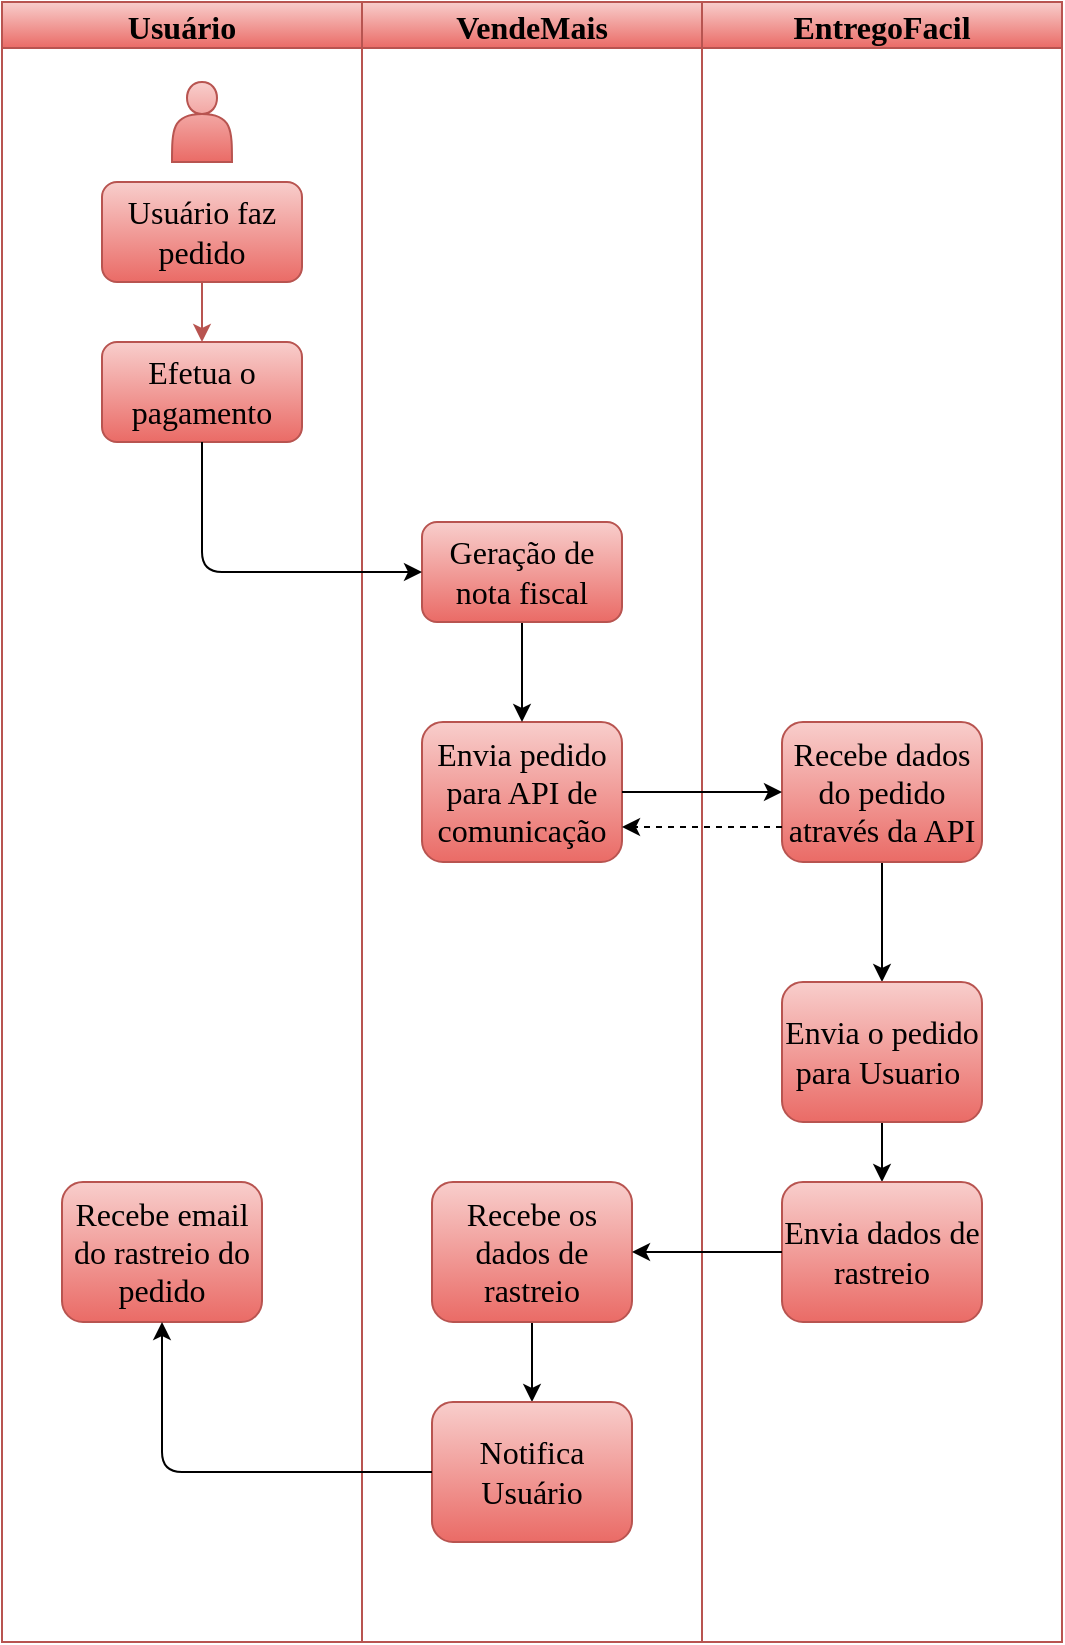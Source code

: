 <mxfile>
    <diagram id="0eK74NNeHIrm08uODeEm" name="Page-1">
        <mxGraphModel dx="777" dy="449" grid="1" gridSize="10" guides="1" tooltips="1" connect="1" arrows="1" fold="1" page="1" pageScale="1" pageWidth="850" pageHeight="1100" math="0" shadow="0">
            <root>
                <mxCell id="0"/>
                <mxCell id="1" parent="0"/>
                <mxCell id="24" value="Usuário" style="swimlane;labelBackgroundColor=none;fontFamily=Times New Roman;fontSize=16;fillColor=#f8cecc;strokeColor=#b85450;gradientColor=#ea6b66;" vertex="1" parent="1">
                    <mxGeometry x="110" y="30" width="180" height="820" as="geometry"/>
                </mxCell>
                <mxCell id="25" value="" style="shape=actor;whiteSpace=wrap;html=1;labelBackgroundColor=none;fontFamily=Times New Roman;fontSize=16;fillColor=#f8cecc;strokeColor=#b85450;gradientColor=#ea6b66;" vertex="1" parent="24">
                    <mxGeometry x="85" y="40" width="30" height="40" as="geometry"/>
                </mxCell>
                <mxCell id="33" style="edgeStyle=none;html=1;entryX=0.5;entryY=0;entryDx=0;entryDy=0;fontFamily=Times New Roman;fontSize=16;fontColor=#000000;fillColor=#f8cecc;strokeColor=#b85450;gradientColor=#ea6b66;" edge="1" parent="24" source="14" target="20">
                    <mxGeometry relative="1" as="geometry"/>
                </mxCell>
                <mxCell id="14" value="&lt;font color=&quot;#000000&quot;&gt;Usuário faz pedido&lt;/font&gt;" style="rounded=1;whiteSpace=wrap;html=1;labelBackgroundColor=none;fontFamily=Times New Roman;fontSize=16;fillColor=#f8cecc;strokeColor=#b85450;gradientColor=#ea6b66;" vertex="1" parent="24">
                    <mxGeometry x="50" y="90" width="100" height="50" as="geometry"/>
                </mxCell>
                <mxCell id="20" value="&lt;font color=&quot;#000000&quot;&gt;Efetua o pagamento&lt;/font&gt;" style="rounded=1;whiteSpace=wrap;html=1;labelBackgroundColor=none;fontFamily=Times New Roman;fontSize=16;fillColor=#f8cecc;strokeColor=#b85450;gradientColor=#ea6b66;" vertex="1" parent="24">
                    <mxGeometry x="50" y="170" width="100" height="50" as="geometry"/>
                </mxCell>
                <mxCell id="53" value="&lt;font color=&quot;#000000&quot;&gt;Recebe email do rastreio do pedido&lt;/font&gt;" style="rounded=1;whiteSpace=wrap;html=1;labelBackgroundColor=none;fontFamily=Times New Roman;fontSize=16;fillColor=#f8cecc;strokeColor=#b85450;gradientColor=#ea6b66;" vertex="1" parent="24">
                    <mxGeometry x="30" y="590" width="100" height="70" as="geometry"/>
                </mxCell>
                <mxCell id="27" value="VendeMais" style="swimlane;labelBackgroundColor=none;fontFamily=Times New Roman;fontSize=16;fillColor=#f8cecc;strokeColor=#b85450;gradientColor=#ea6b66;" vertex="1" parent="1">
                    <mxGeometry x="290" y="30" width="170" height="820" as="geometry"/>
                </mxCell>
                <mxCell id="34" value="&lt;font color=&quot;#000000&quot;&gt;Envia pedido para API de comunicação&lt;/font&gt;" style="rounded=1;whiteSpace=wrap;html=1;labelBackgroundColor=none;fontFamily=Times New Roman;fontSize=16;fillColor=#f8cecc;strokeColor=#b85450;gradientColor=#ea6b66;" vertex="1" parent="27">
                    <mxGeometry x="30" y="360" width="100" height="70" as="geometry"/>
                </mxCell>
                <mxCell id="43" style="edgeStyle=none;html=1;fontFamily=Times New Roman;fontSize=16;fontColor=#000000;" edge="1" parent="27" source="41" target="34">
                    <mxGeometry relative="1" as="geometry"/>
                </mxCell>
                <mxCell id="41" value="&lt;font color=&quot;#000000&quot;&gt;Geração de nota fiscal&lt;/font&gt;" style="rounded=1;whiteSpace=wrap;html=1;labelBackgroundColor=none;fontFamily=Times New Roman;fontSize=16;fillColor=#f8cecc;strokeColor=#b85450;gradientColor=#ea6b66;" vertex="1" parent="27">
                    <mxGeometry x="30" y="260" width="100" height="50" as="geometry"/>
                </mxCell>
                <mxCell id="56" style="edgeStyle=none;html=1;fontFamily=Times New Roman;fontSize=16;fontColor=#000000;" edge="1" parent="27" source="52" target="55">
                    <mxGeometry relative="1" as="geometry"/>
                </mxCell>
                <mxCell id="52" value="&lt;font color=&quot;#000000&quot;&gt;Recebe os dados de rastreio&lt;/font&gt;&lt;span style=&quot;color: rgba(0, 0, 0, 0); font-family: monospace; font-size: 0px; text-align: start;&quot;&gt;%3CmxGraphModel%3E%3Croot%3E%3CmxCell%20id%3D%220%22%2F%3E%3CmxCell%20id%3D%221%22%20parent%3D%220%22%2F%3E%3CmxCell%20id%3D%222%22%20value%3D%22%26lt%3Bfont%20color%3D%26quot%3B%23000000%26quot%3B%26gt%3BEnvia%20dados%20de%20rastreio%26lt%3B%2Ffont%26gt%3B%22%20style%3D%22rounded%3D1%3BwhiteSpace%3Dwrap%3Bhtml%3D1%3BlabelBackgroundColor%3Dnone%3BfontFamily%3DTimes%20New%20Roman%3BfontSize%3D16%3BfillColor%3D%23f8cecc%3BstrokeColor%3D%23b85450%3BgradientColor%3D%23ea6b66%3B%22%20vertex%3D%221%22%20parent%3D%221%22%3E%3CmxGeometry%20x%3D%22500%22%20y%3D%22620%22%20width%3D%22100%22%20height%3D%2270%22%20as%3D%22geometry%22%2F%3E%3C%2FmxCell%3E%3C%2Froot%3E%3C%2FmxGraphModel%3E&lt;/span&gt;" style="rounded=1;whiteSpace=wrap;html=1;labelBackgroundColor=none;fontFamily=Times New Roman;fontSize=16;fillColor=#f8cecc;strokeColor=#b85450;gradientColor=#ea6b66;" vertex="1" parent="27">
                    <mxGeometry x="35" y="590" width="100" height="70" as="geometry"/>
                </mxCell>
                <mxCell id="55" value="&lt;font color=&quot;#000000&quot;&gt;Notifica Usuário&lt;/font&gt;" style="rounded=1;whiteSpace=wrap;html=1;labelBackgroundColor=none;fontFamily=Times New Roman;fontSize=16;fillColor=#f8cecc;strokeColor=#b85450;gradientColor=#ea6b66;" vertex="1" parent="27">
                    <mxGeometry x="35" y="700" width="100" height="70" as="geometry"/>
                </mxCell>
                <mxCell id="31" value="EntregoFacil" style="swimlane;labelBackgroundColor=none;fontFamily=Times New Roman;fontSize=16;fillColor=#f8cecc;strokeColor=#b85450;gradientColor=#ea6b66;" vertex="1" parent="1">
                    <mxGeometry x="460" y="30" width="180" height="820" as="geometry"/>
                </mxCell>
                <mxCell id="50" style="edgeStyle=none;html=1;fontFamily=Times New Roman;fontSize=16;fontColor=#000000;" edge="1" parent="31" source="44" target="49">
                    <mxGeometry relative="1" as="geometry"/>
                </mxCell>
                <mxCell id="44" value="&lt;font color=&quot;#000000&quot;&gt;Recebe dados do pedido através da API&lt;/font&gt;" style="rounded=1;whiteSpace=wrap;html=1;labelBackgroundColor=none;fontFamily=Times New Roman;fontSize=16;fillColor=#f8cecc;strokeColor=#b85450;gradientColor=#ea6b66;" vertex="1" parent="31">
                    <mxGeometry x="40" y="360" width="100" height="70" as="geometry"/>
                </mxCell>
                <mxCell id="59" style="edgeStyle=none;html=1;entryX=0.5;entryY=0;entryDx=0;entryDy=0;fontFamily=Times New Roman;fontSize=16;fontColor=#000000;" edge="1" parent="31" source="49" target="51">
                    <mxGeometry relative="1" as="geometry"/>
                </mxCell>
                <mxCell id="49" value="&lt;font color=&quot;#000000&quot;&gt;Envia o pedido para Usuario&amp;nbsp;&lt;/font&gt;" style="rounded=1;whiteSpace=wrap;html=1;labelBackgroundColor=none;fontFamily=Times New Roman;fontSize=16;fillColor=#f8cecc;strokeColor=#b85450;gradientColor=#ea6b66;" vertex="1" parent="31">
                    <mxGeometry x="40" y="490" width="100" height="70" as="geometry"/>
                </mxCell>
                <mxCell id="51" value="&lt;font color=&quot;#000000&quot;&gt;Envia dados de rastreio&lt;/font&gt;" style="rounded=1;whiteSpace=wrap;html=1;labelBackgroundColor=none;fontFamily=Times New Roman;fontSize=16;fillColor=#f8cecc;strokeColor=#b85450;gradientColor=#ea6b66;" vertex="1" parent="31">
                    <mxGeometry x="40" y="590" width="100" height="70" as="geometry"/>
                </mxCell>
                <mxCell id="42" style="edgeStyle=none;html=1;entryX=0;entryY=0.5;entryDx=0;entryDy=0;fontFamily=Times New Roman;fontSize=16;fontColor=#000000;" edge="1" parent="1" source="20" target="41">
                    <mxGeometry relative="1" as="geometry">
                        <Array as="points">
                            <mxPoint x="210" y="315"/>
                        </Array>
                    </mxGeometry>
                </mxCell>
                <mxCell id="45" style="edgeStyle=none;html=1;entryX=0;entryY=0.5;entryDx=0;entryDy=0;fontFamily=Times New Roman;fontSize=16;fontColor=#000000;" edge="1" parent="1" source="34" target="44">
                    <mxGeometry relative="1" as="geometry"/>
                </mxCell>
                <mxCell id="48" style="edgeStyle=none;html=1;entryX=1;entryY=0.75;entryDx=0;entryDy=0;fontFamily=Times New Roman;fontSize=16;fontColor=#000000;exitX=0;exitY=0.75;exitDx=0;exitDy=0;dashed=1;" edge="1" parent="1" source="44" target="34">
                    <mxGeometry relative="1" as="geometry">
                        <mxPoint x="510" y="490" as="sourcePoint"/>
                        <mxPoint x="510" y="435" as="targetPoint"/>
                    </mxGeometry>
                </mxCell>
                <mxCell id="57" style="edgeStyle=none;html=1;entryX=0.5;entryY=1;entryDx=0;entryDy=0;fontFamily=Times New Roman;fontSize=16;fontColor=#000000;" edge="1" parent="1" source="55" target="53">
                    <mxGeometry relative="1" as="geometry">
                        <Array as="points">
                            <mxPoint x="190" y="765"/>
                        </Array>
                    </mxGeometry>
                </mxCell>
                <mxCell id="58" style="edgeStyle=none;html=1;entryX=1;entryY=0.5;entryDx=0;entryDy=0;fontFamily=Times New Roman;fontSize=16;fontColor=#000000;" edge="1" parent="1" source="51" target="52">
                    <mxGeometry relative="1" as="geometry"/>
                </mxCell>
            </root>
        </mxGraphModel>
    </diagram>
</mxfile>